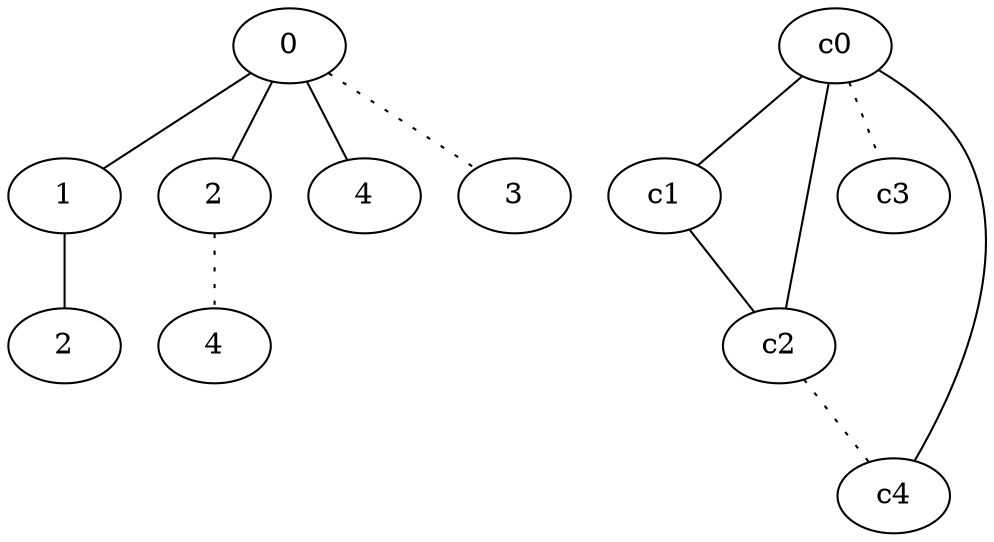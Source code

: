 graph {
a0[label=0];
a1[label=1];
a2[label=2];
a3[label=2];
a4[label=4];
a5[label=4];
a6[label=3];
a0 -- a1;
a0 -- a3;
a0 -- a5;
a0 -- a6 [style=dotted];
a1 -- a2;
a3 -- a4 [style=dotted];
c0 -- c1;
c0 -- c2;
c0 -- c3 [style=dotted];
c0 -- c4;
c1 -- c2;
c2 -- c4 [style=dotted];
}
